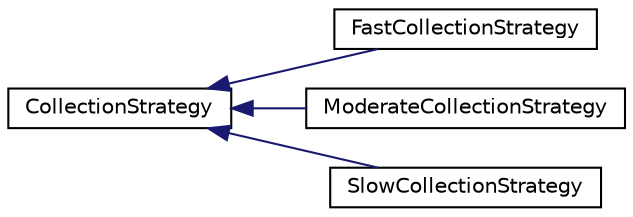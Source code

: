 digraph "Graphical Class Hierarchy"
{
 // LATEX_PDF_SIZE
  edge [fontname="Helvetica",fontsize="10",labelfontname="Helvetica",labelfontsize="10"];
  node [fontname="Helvetica",fontsize="10",shape=record];
  rankdir="LR";
  Node0 [label="CollectionStrategy",height=0.2,width=0.4,color="black", fillcolor="white", style="filled",URL="$classCollectionStrategy.html",tooltip="Base class for collection strategies in the NPC system."];
  Node0 -> Node1 [dir="back",color="midnightblue",fontsize="10",style="solid",fontname="Helvetica"];
  Node1 [label="FastCollectionStrategy",height=0.2,width=0.4,color="black", fillcolor="white", style="filled",URL="$classFastCollectionStrategy.html",tooltip="Collection strategy for fast collection rate."];
  Node0 -> Node2 [dir="back",color="midnightblue",fontsize="10",style="solid",fontname="Helvetica"];
  Node2 [label="ModerateCollectionStrategy",height=0.2,width=0.4,color="black", fillcolor="white", style="filled",URL="$classModerateCollectionStrategy.html",tooltip="Collection strategy for moderate collection rate."];
  Node0 -> Node3 [dir="back",color="midnightblue",fontsize="10",style="solid",fontname="Helvetica"];
  Node3 [label="SlowCollectionStrategy",height=0.2,width=0.4,color="black", fillcolor="white", style="filled",URL="$classSlowCollectionStrategy.html",tooltip="Collection strategy for slow collection rate."];
}
